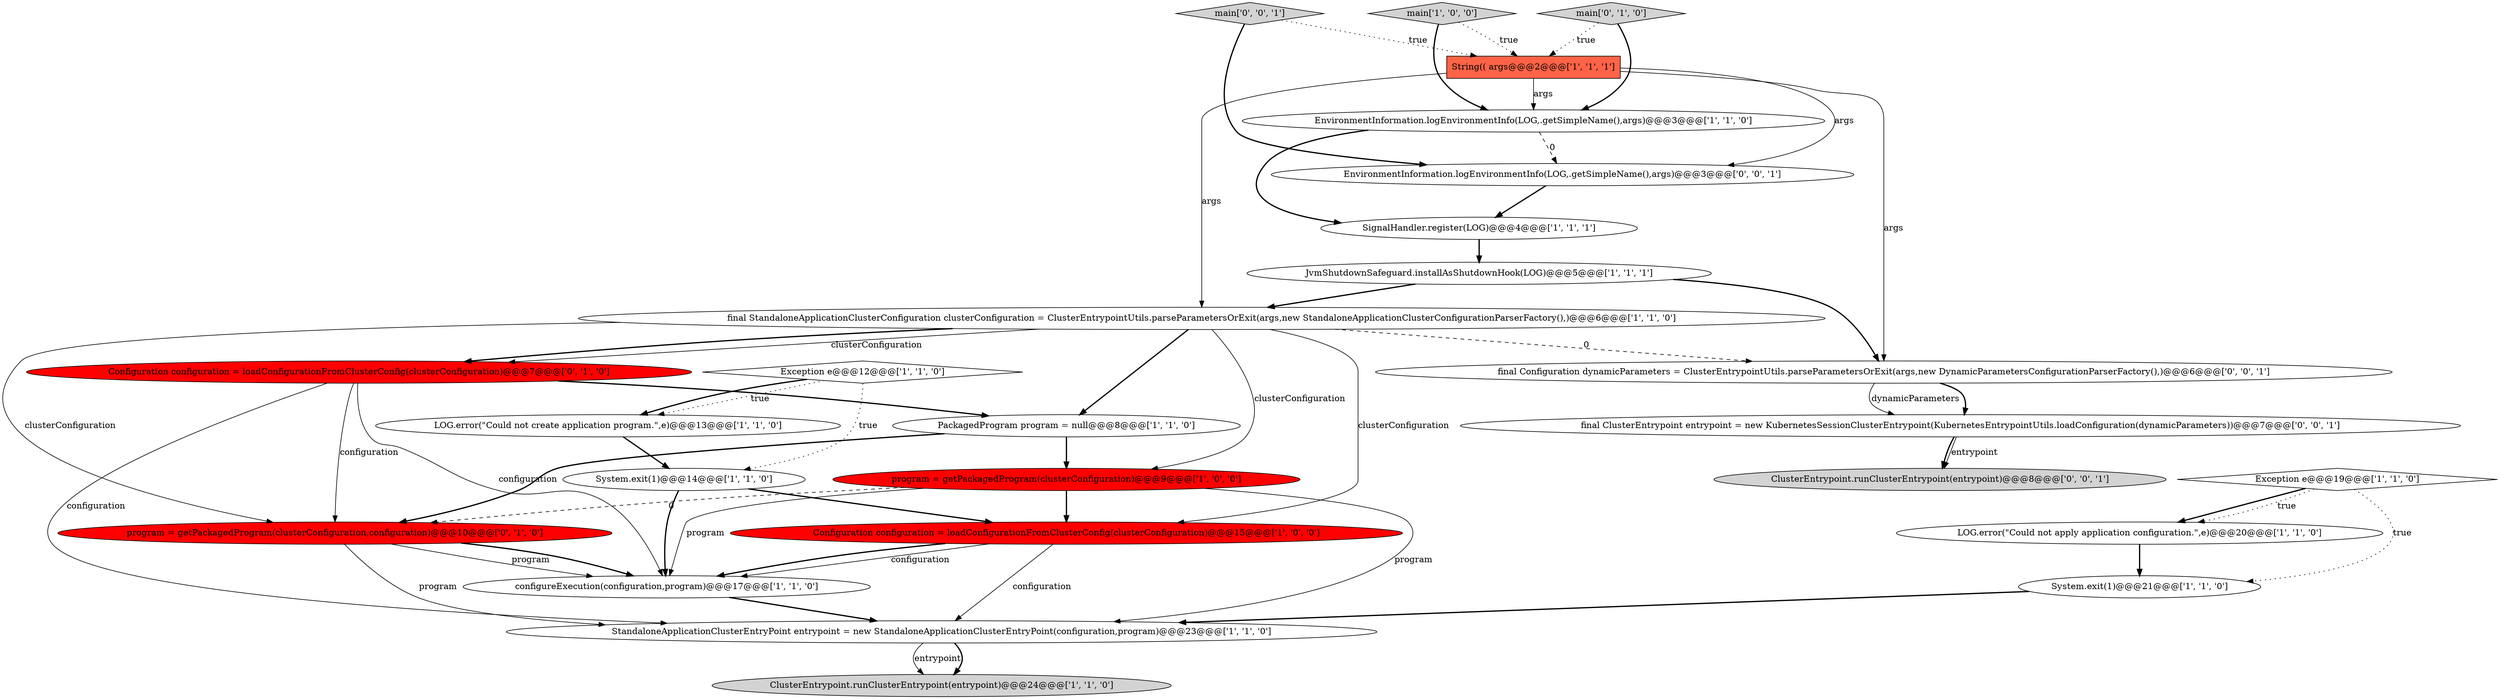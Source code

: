 digraph {
12 [style = filled, label = "final StandaloneApplicationClusterConfiguration clusterConfiguration = ClusterEntrypointUtils.parseParametersOrExit(args,new StandaloneApplicationClusterConfigurationParserFactory(),)@@@6@@@['1', '1', '0']", fillcolor = white, shape = ellipse image = "AAA0AAABBB1BBB"];
16 [style = filled, label = "Configuration configuration = loadConfigurationFromClusterConfig(clusterConfiguration)@@@15@@@['1', '0', '0']", fillcolor = red, shape = ellipse image = "AAA1AAABBB1BBB"];
5 [style = filled, label = "Exception e@@@19@@@['1', '1', '0']", fillcolor = white, shape = diamond image = "AAA0AAABBB1BBB"];
8 [style = filled, label = "PackagedProgram program = null@@@8@@@['1', '1', '0']", fillcolor = white, shape = ellipse image = "AAA0AAABBB1BBB"];
19 [style = filled, label = "Configuration configuration = loadConfigurationFromClusterConfig(clusterConfiguration)@@@7@@@['0', '1', '0']", fillcolor = red, shape = ellipse image = "AAA1AAABBB2BBB"];
20 [style = filled, label = "main['0', '1', '0']", fillcolor = lightgray, shape = diamond image = "AAA0AAABBB2BBB"];
18 [style = filled, label = "program = getPackagedProgram(clusterConfiguration,configuration)@@@10@@@['0', '1', '0']", fillcolor = red, shape = ellipse image = "AAA1AAABBB2BBB"];
13 [style = filled, label = "EnvironmentInformation.logEnvironmentInfo(LOG,.getSimpleName(),args)@@@3@@@['1', '1', '0']", fillcolor = white, shape = ellipse image = "AAA0AAABBB1BBB"];
2 [style = filled, label = "LOG.error(\"Could not apply application configuration.\",e)@@@20@@@['1', '1', '0']", fillcolor = white, shape = ellipse image = "AAA0AAABBB1BBB"];
22 [style = filled, label = "ClusterEntrypoint.runClusterEntrypoint(entrypoint)@@@8@@@['0', '0', '1']", fillcolor = lightgray, shape = ellipse image = "AAA0AAABBB3BBB"];
23 [style = filled, label = "final ClusterEntrypoint entrypoint = new KubernetesSessionClusterEntrypoint(KubernetesEntrypointUtils.loadConfiguration(dynamicParameters))@@@7@@@['0', '0', '1']", fillcolor = white, shape = ellipse image = "AAA0AAABBB3BBB"];
9 [style = filled, label = "configureExecution(configuration,program)@@@17@@@['1', '1', '0']", fillcolor = white, shape = ellipse image = "AAA0AAABBB1BBB"];
10 [style = filled, label = "ClusterEntrypoint.runClusterEntrypoint(entrypoint)@@@24@@@['1', '1', '0']", fillcolor = lightgray, shape = ellipse image = "AAA0AAABBB1BBB"];
11 [style = filled, label = "Exception e@@@12@@@['1', '1', '0']", fillcolor = white, shape = diamond image = "AAA0AAABBB1BBB"];
1 [style = filled, label = "main['1', '0', '0']", fillcolor = lightgray, shape = diamond image = "AAA0AAABBB1BBB"];
17 [style = filled, label = "System.exit(1)@@@21@@@['1', '1', '0']", fillcolor = white, shape = ellipse image = "AAA0AAABBB1BBB"];
3 [style = filled, label = "System.exit(1)@@@14@@@['1', '1', '0']", fillcolor = white, shape = ellipse image = "AAA0AAABBB1BBB"];
6 [style = filled, label = "String(( args@@@2@@@['1', '1', '1']", fillcolor = tomato, shape = box image = "AAA0AAABBB1BBB"];
21 [style = filled, label = "EnvironmentInformation.logEnvironmentInfo(LOG,.getSimpleName(),args)@@@3@@@['0', '0', '1']", fillcolor = white, shape = ellipse image = "AAA0AAABBB3BBB"];
24 [style = filled, label = "final Configuration dynamicParameters = ClusterEntrypointUtils.parseParametersOrExit(args,new DynamicParametersConfigurationParserFactory(),)@@@6@@@['0', '0', '1']", fillcolor = white, shape = ellipse image = "AAA0AAABBB3BBB"];
14 [style = filled, label = "program = getPackagedProgram(clusterConfiguration)@@@9@@@['1', '0', '0']", fillcolor = red, shape = ellipse image = "AAA1AAABBB1BBB"];
15 [style = filled, label = "LOG.error(\"Could not create application program.\",e)@@@13@@@['1', '1', '0']", fillcolor = white, shape = ellipse image = "AAA0AAABBB1BBB"];
0 [style = filled, label = "StandaloneApplicationClusterEntryPoint entrypoint = new StandaloneApplicationClusterEntryPoint(configuration,program)@@@23@@@['1', '1', '0']", fillcolor = white, shape = ellipse image = "AAA0AAABBB1BBB"];
4 [style = filled, label = "SignalHandler.register(LOG)@@@4@@@['1', '1', '1']", fillcolor = white, shape = ellipse image = "AAA0AAABBB1BBB"];
7 [style = filled, label = "JvmShutdownSafeguard.installAsShutdownHook(LOG)@@@5@@@['1', '1', '1']", fillcolor = white, shape = ellipse image = "AAA0AAABBB1BBB"];
25 [style = filled, label = "main['0', '0', '1']", fillcolor = lightgray, shape = diamond image = "AAA0AAABBB3BBB"];
6->24 [style = solid, label="args"];
14->16 [style = bold, label=""];
2->17 [style = bold, label=""];
0->10 [style = solid, label="entrypoint"];
5->17 [style = dotted, label="true"];
20->13 [style = bold, label=""];
9->0 [style = bold, label=""];
12->19 [style = solid, label="clusterConfiguration"];
18->9 [style = solid, label="program"];
19->18 [style = solid, label="configuration"];
7->12 [style = bold, label=""];
8->18 [style = bold, label=""];
16->9 [style = solid, label="configuration"];
8->14 [style = bold, label=""];
12->14 [style = solid, label="clusterConfiguration"];
19->0 [style = solid, label="configuration"];
3->16 [style = bold, label=""];
12->18 [style = solid, label="clusterConfiguration"];
15->3 [style = bold, label=""];
24->23 [style = bold, label=""];
6->13 [style = solid, label="args"];
1->13 [style = bold, label=""];
14->9 [style = solid, label="program"];
4->7 [style = bold, label=""];
11->15 [style = bold, label=""];
18->0 [style = solid, label="program"];
19->8 [style = bold, label=""];
6->12 [style = solid, label="args"];
3->9 [style = bold, label=""];
6->21 [style = solid, label="args"];
5->2 [style = bold, label=""];
0->10 [style = bold, label=""];
7->24 [style = bold, label=""];
16->0 [style = solid, label="configuration"];
17->0 [style = bold, label=""];
23->22 [style = bold, label=""];
13->21 [style = dashed, label="0"];
12->8 [style = bold, label=""];
12->24 [style = dashed, label="0"];
18->9 [style = bold, label=""];
25->6 [style = dotted, label="true"];
24->23 [style = solid, label="dynamicParameters"];
23->22 [style = solid, label="entrypoint"];
12->16 [style = solid, label="clusterConfiguration"];
1->6 [style = dotted, label="true"];
14->0 [style = solid, label="program"];
14->18 [style = dashed, label="0"];
12->19 [style = bold, label=""];
11->15 [style = dotted, label="true"];
11->3 [style = dotted, label="true"];
16->9 [style = bold, label=""];
5->2 [style = dotted, label="true"];
20->6 [style = dotted, label="true"];
25->21 [style = bold, label=""];
19->9 [style = solid, label="configuration"];
21->4 [style = bold, label=""];
13->4 [style = bold, label=""];
}
